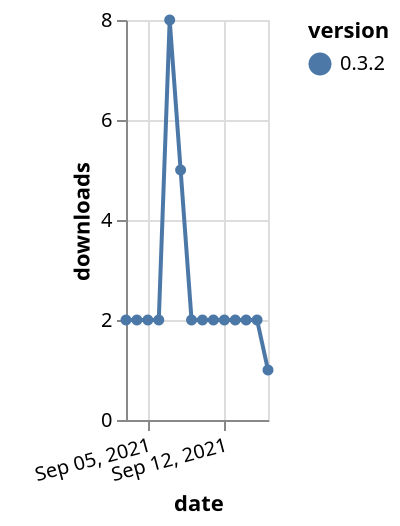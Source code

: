 {"$schema": "https://vega.github.io/schema/vega-lite/v5.json", "description": "A simple bar chart with embedded data.", "data": {"values": [{"date": "2021-09-03", "total": 5359, "delta": 2, "version": "0.3.2"}, {"date": "2021-09-04", "total": 5361, "delta": 2, "version": "0.3.2"}, {"date": "2021-09-05", "total": 5363, "delta": 2, "version": "0.3.2"}, {"date": "2021-09-06", "total": 5365, "delta": 2, "version": "0.3.2"}, {"date": "2021-09-07", "total": 5373, "delta": 8, "version": "0.3.2"}, {"date": "2021-09-08", "total": 5378, "delta": 5, "version": "0.3.2"}, {"date": "2021-09-09", "total": 5380, "delta": 2, "version": "0.3.2"}, {"date": "2021-09-10", "total": 5382, "delta": 2, "version": "0.3.2"}, {"date": "2021-09-11", "total": 5384, "delta": 2, "version": "0.3.2"}, {"date": "2021-09-12", "total": 5386, "delta": 2, "version": "0.3.2"}, {"date": "2021-09-13", "total": 5388, "delta": 2, "version": "0.3.2"}, {"date": "2021-09-14", "total": 5390, "delta": 2, "version": "0.3.2"}, {"date": "2021-09-15", "total": 5392, "delta": 2, "version": "0.3.2"}, {"date": "2021-09-16", "total": 5393, "delta": 1, "version": "0.3.2"}]}, "width": "container", "mark": {"type": "line", "point": {"filled": true}}, "encoding": {"x": {"field": "date", "type": "temporal", "timeUnit": "yearmonthdate", "title": "date", "axis": {"labelAngle": -15}}, "y": {"field": "delta", "type": "quantitative", "title": "downloads"}, "color": {"field": "version", "type": "nominal"}, "tooltip": {"field": "delta"}}}